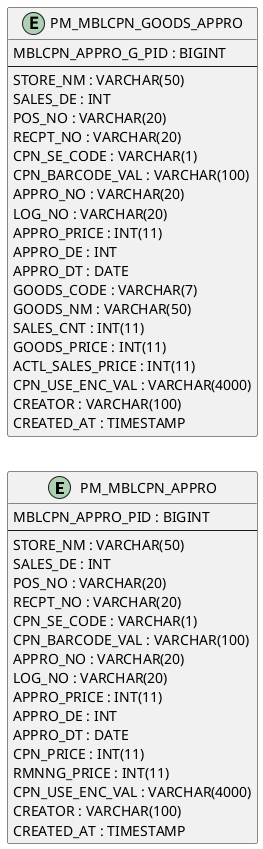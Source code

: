 @startuml

left to right direction

entity "PM_MBLCPN_APPRO" as pmMbrcpnAppro {
  MBLCPN_APPRO_PID : BIGINT
  --
  STORE_NM : VARCHAR(50)
  SALES_DE : INT
  POS_NO : VARCHAR(20)
  RECPT_NO : VARCHAR(20)
  CPN_SE_CODE : VARCHAR(1)
  CPN_BARCODE_VAL : VARCHAR(100)
  APPRO_NO : VARCHAR(20)
  LOG_NO : VARCHAR(20)
  APPRO_PRICE : INT(11)
  APPRO_DE : INT
  APPRO_DT : DATE
  CPN_PRICE : INT(11)
  RMNNG_PRICE : INT(11)
  CPN_USE_ENC_VAL : VARCHAR(4000)
  CREATOR : VARCHAR(100)
  CREATED_AT : TIMESTAMP
}

entity "PM_MBLCPN_GOODS_APPRO" as pmMbrcpnGoodsAppro {
  MBLCPN_APPRO_G_PID : BIGINT
  --
  STORE_NM : VARCHAR(50)
  SALES_DE : INT
  POS_NO : VARCHAR(20)
  RECPT_NO : VARCHAR(20)
  CPN_SE_CODE : VARCHAR(1)
  CPN_BARCODE_VAL : VARCHAR(100)
  APPRO_NO : VARCHAR(20)
  LOG_NO : VARCHAR(20)
  APPRO_PRICE : INT(11)
  APPRO_DE : INT
  APPRO_DT : DATE
  GOODS_CODE : VARCHAR(7)
  GOODS_NM : VARCHAR(50)
  SALES_CNT : INT(11)
  GOODS_PRICE : INT(11)
  ACTL_SALES_PRICE : INT(11)
  CPN_USE_ENC_VAL : VARCHAR(4000)
  CREATOR : VARCHAR(100)
  CREATED_AT : TIMESTAMP
}

@enduml